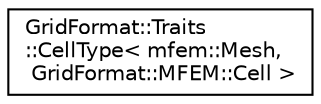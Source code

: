 digraph "Graphical Class Hierarchy"
{
 // LATEX_PDF_SIZE
  edge [fontname="Helvetica",fontsize="10",labelfontname="Helvetica",labelfontsize="10"];
  node [fontname="Helvetica",fontsize="10",shape=record];
  rankdir="LR";
  Node0 [label="GridFormat::Traits\l::CellType\< mfem::Mesh,\l GridFormat::MFEM::Cell \>",height=0.2,width=0.4,color="black", fillcolor="white", style="filled",URL="$structGridFormat_1_1Traits_1_1CellType_3_01mfem_1_1Mesh_00_01GridFormat_1_1MFEM_1_1Cell_01_4.html",tooltip=" "];
}

